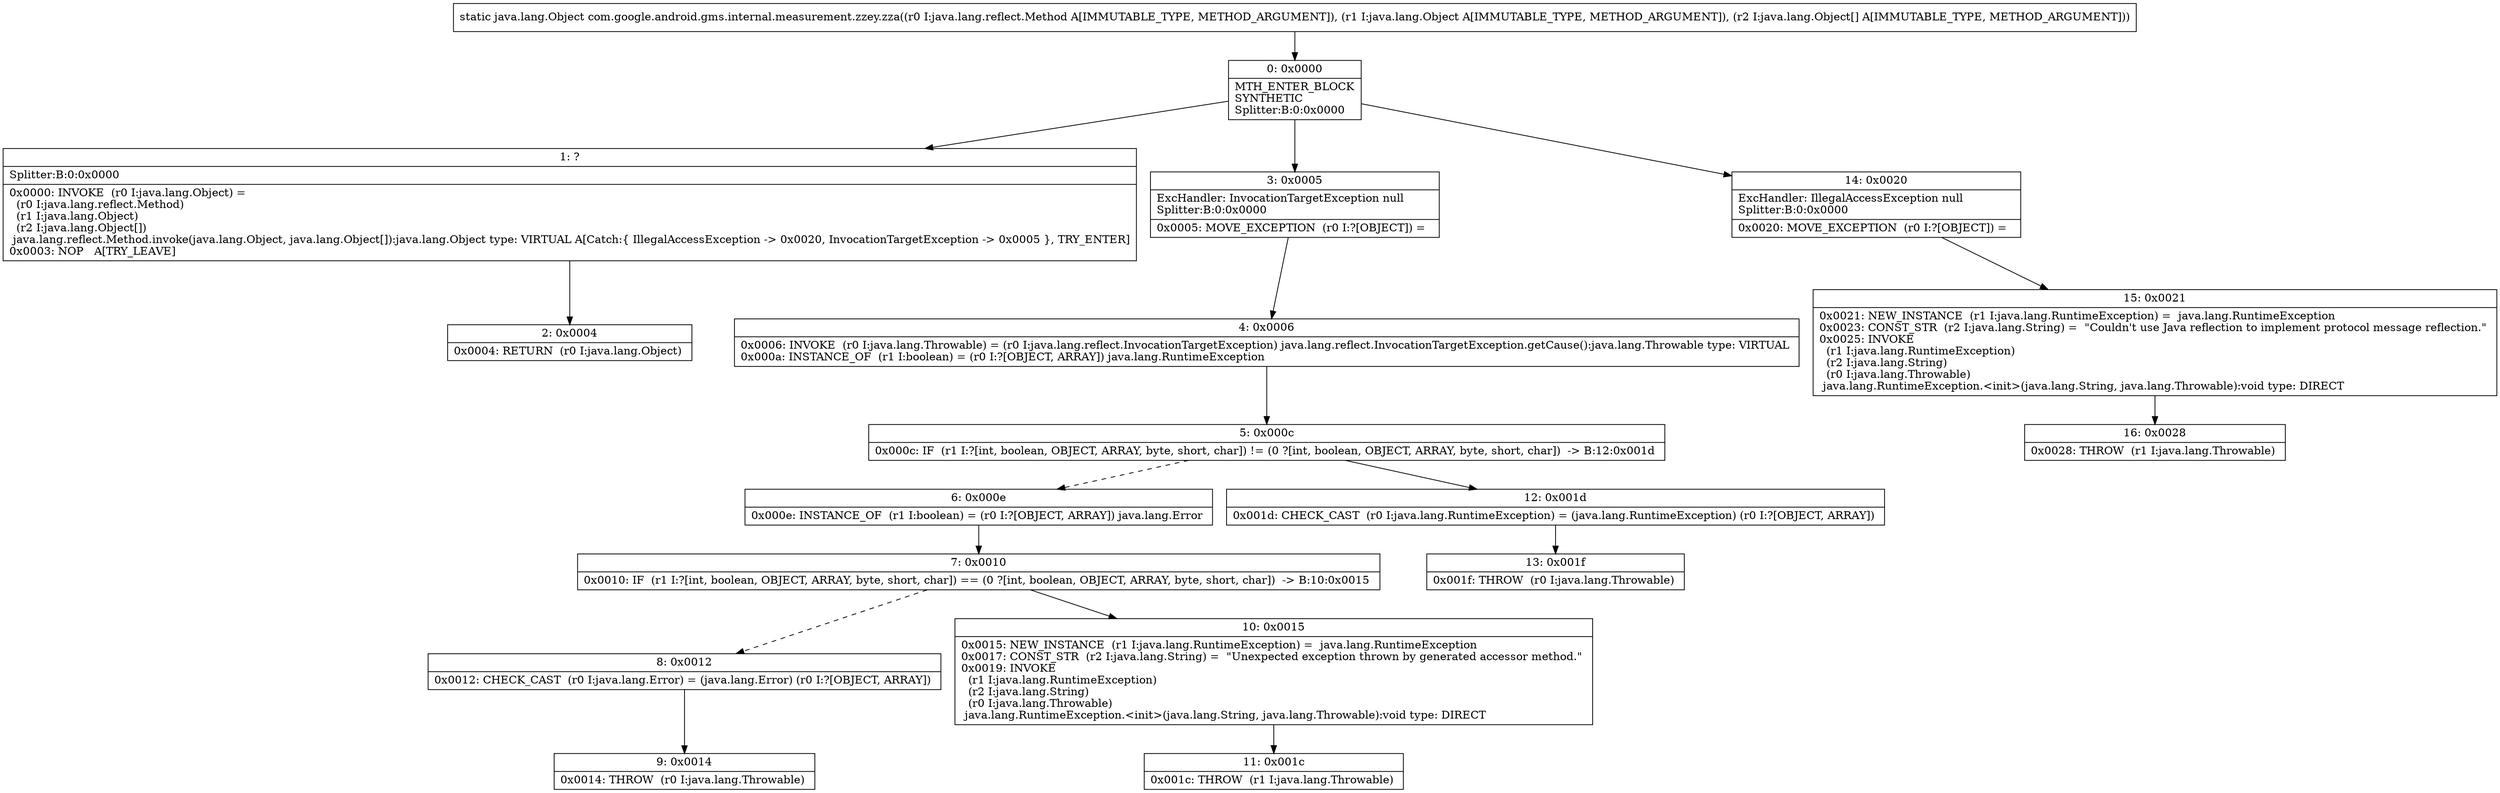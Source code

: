 digraph "CFG forcom.google.android.gms.internal.measurement.zzey.zza(Ljava\/lang\/reflect\/Method;Ljava\/lang\/Object;[Ljava\/lang\/Object;)Ljava\/lang\/Object;" {
Node_0 [shape=record,label="{0\:\ 0x0000|MTH_ENTER_BLOCK\lSYNTHETIC\lSplitter:B:0:0x0000\l}"];
Node_1 [shape=record,label="{1\:\ ?|Splitter:B:0:0x0000\l|0x0000: INVOKE  (r0 I:java.lang.Object) = \l  (r0 I:java.lang.reflect.Method)\l  (r1 I:java.lang.Object)\l  (r2 I:java.lang.Object[])\l java.lang.reflect.Method.invoke(java.lang.Object, java.lang.Object[]):java.lang.Object type: VIRTUAL A[Catch:\{ IllegalAccessException \-\> 0x0020, InvocationTargetException \-\> 0x0005 \}, TRY_ENTER]\l0x0003: NOP   A[TRY_LEAVE]\l}"];
Node_2 [shape=record,label="{2\:\ 0x0004|0x0004: RETURN  (r0 I:java.lang.Object) \l}"];
Node_3 [shape=record,label="{3\:\ 0x0005|ExcHandler: InvocationTargetException null\lSplitter:B:0:0x0000\l|0x0005: MOVE_EXCEPTION  (r0 I:?[OBJECT]) =  \l}"];
Node_4 [shape=record,label="{4\:\ 0x0006|0x0006: INVOKE  (r0 I:java.lang.Throwable) = (r0 I:java.lang.reflect.InvocationTargetException) java.lang.reflect.InvocationTargetException.getCause():java.lang.Throwable type: VIRTUAL \l0x000a: INSTANCE_OF  (r1 I:boolean) = (r0 I:?[OBJECT, ARRAY]) java.lang.RuntimeException \l}"];
Node_5 [shape=record,label="{5\:\ 0x000c|0x000c: IF  (r1 I:?[int, boolean, OBJECT, ARRAY, byte, short, char]) != (0 ?[int, boolean, OBJECT, ARRAY, byte, short, char])  \-\> B:12:0x001d \l}"];
Node_6 [shape=record,label="{6\:\ 0x000e|0x000e: INSTANCE_OF  (r1 I:boolean) = (r0 I:?[OBJECT, ARRAY]) java.lang.Error \l}"];
Node_7 [shape=record,label="{7\:\ 0x0010|0x0010: IF  (r1 I:?[int, boolean, OBJECT, ARRAY, byte, short, char]) == (0 ?[int, boolean, OBJECT, ARRAY, byte, short, char])  \-\> B:10:0x0015 \l}"];
Node_8 [shape=record,label="{8\:\ 0x0012|0x0012: CHECK_CAST  (r0 I:java.lang.Error) = (java.lang.Error) (r0 I:?[OBJECT, ARRAY]) \l}"];
Node_9 [shape=record,label="{9\:\ 0x0014|0x0014: THROW  (r0 I:java.lang.Throwable) \l}"];
Node_10 [shape=record,label="{10\:\ 0x0015|0x0015: NEW_INSTANCE  (r1 I:java.lang.RuntimeException) =  java.lang.RuntimeException \l0x0017: CONST_STR  (r2 I:java.lang.String) =  \"Unexpected exception thrown by generated accessor method.\" \l0x0019: INVOKE  \l  (r1 I:java.lang.RuntimeException)\l  (r2 I:java.lang.String)\l  (r0 I:java.lang.Throwable)\l java.lang.RuntimeException.\<init\>(java.lang.String, java.lang.Throwable):void type: DIRECT \l}"];
Node_11 [shape=record,label="{11\:\ 0x001c|0x001c: THROW  (r1 I:java.lang.Throwable) \l}"];
Node_12 [shape=record,label="{12\:\ 0x001d|0x001d: CHECK_CAST  (r0 I:java.lang.RuntimeException) = (java.lang.RuntimeException) (r0 I:?[OBJECT, ARRAY]) \l}"];
Node_13 [shape=record,label="{13\:\ 0x001f|0x001f: THROW  (r0 I:java.lang.Throwable) \l}"];
Node_14 [shape=record,label="{14\:\ 0x0020|ExcHandler: IllegalAccessException null\lSplitter:B:0:0x0000\l|0x0020: MOVE_EXCEPTION  (r0 I:?[OBJECT]) =  \l}"];
Node_15 [shape=record,label="{15\:\ 0x0021|0x0021: NEW_INSTANCE  (r1 I:java.lang.RuntimeException) =  java.lang.RuntimeException \l0x0023: CONST_STR  (r2 I:java.lang.String) =  \"Couldn't use Java reflection to implement protocol message reflection.\" \l0x0025: INVOKE  \l  (r1 I:java.lang.RuntimeException)\l  (r2 I:java.lang.String)\l  (r0 I:java.lang.Throwable)\l java.lang.RuntimeException.\<init\>(java.lang.String, java.lang.Throwable):void type: DIRECT \l}"];
Node_16 [shape=record,label="{16\:\ 0x0028|0x0028: THROW  (r1 I:java.lang.Throwable) \l}"];
MethodNode[shape=record,label="{static java.lang.Object com.google.android.gms.internal.measurement.zzey.zza((r0 I:java.lang.reflect.Method A[IMMUTABLE_TYPE, METHOD_ARGUMENT]), (r1 I:java.lang.Object A[IMMUTABLE_TYPE, METHOD_ARGUMENT]), (r2 I:java.lang.Object[] A[IMMUTABLE_TYPE, METHOD_ARGUMENT])) }"];
MethodNode -> Node_0;
Node_0 -> Node_1;
Node_0 -> Node_14;
Node_0 -> Node_3;
Node_1 -> Node_2;
Node_3 -> Node_4;
Node_4 -> Node_5;
Node_5 -> Node_6[style=dashed];
Node_5 -> Node_12;
Node_6 -> Node_7;
Node_7 -> Node_8[style=dashed];
Node_7 -> Node_10;
Node_8 -> Node_9;
Node_10 -> Node_11;
Node_12 -> Node_13;
Node_14 -> Node_15;
Node_15 -> Node_16;
}

